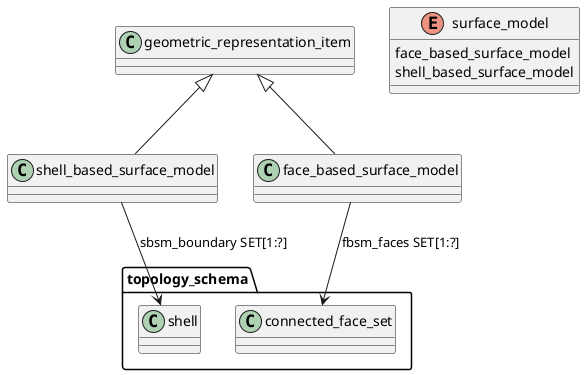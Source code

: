 @startuml

class shell_based_surface_model {
}

class face_based_surface_model {
}

enum surface_model {
    face_based_surface_model
    shell_based_surface_model
}

package topology_schema {
    class shell
}

package topology_schema {
    class connected_face_set
}


geometric_representation_item <|-- shell_based_surface_model
geometric_representation_item <|-- face_based_surface_model

shell_based_surface_model --> shell : sbsm_boundary SET[1:?]
face_based_surface_model --> connected_face_set : fbsm_faces SET[1:?]

@enduml